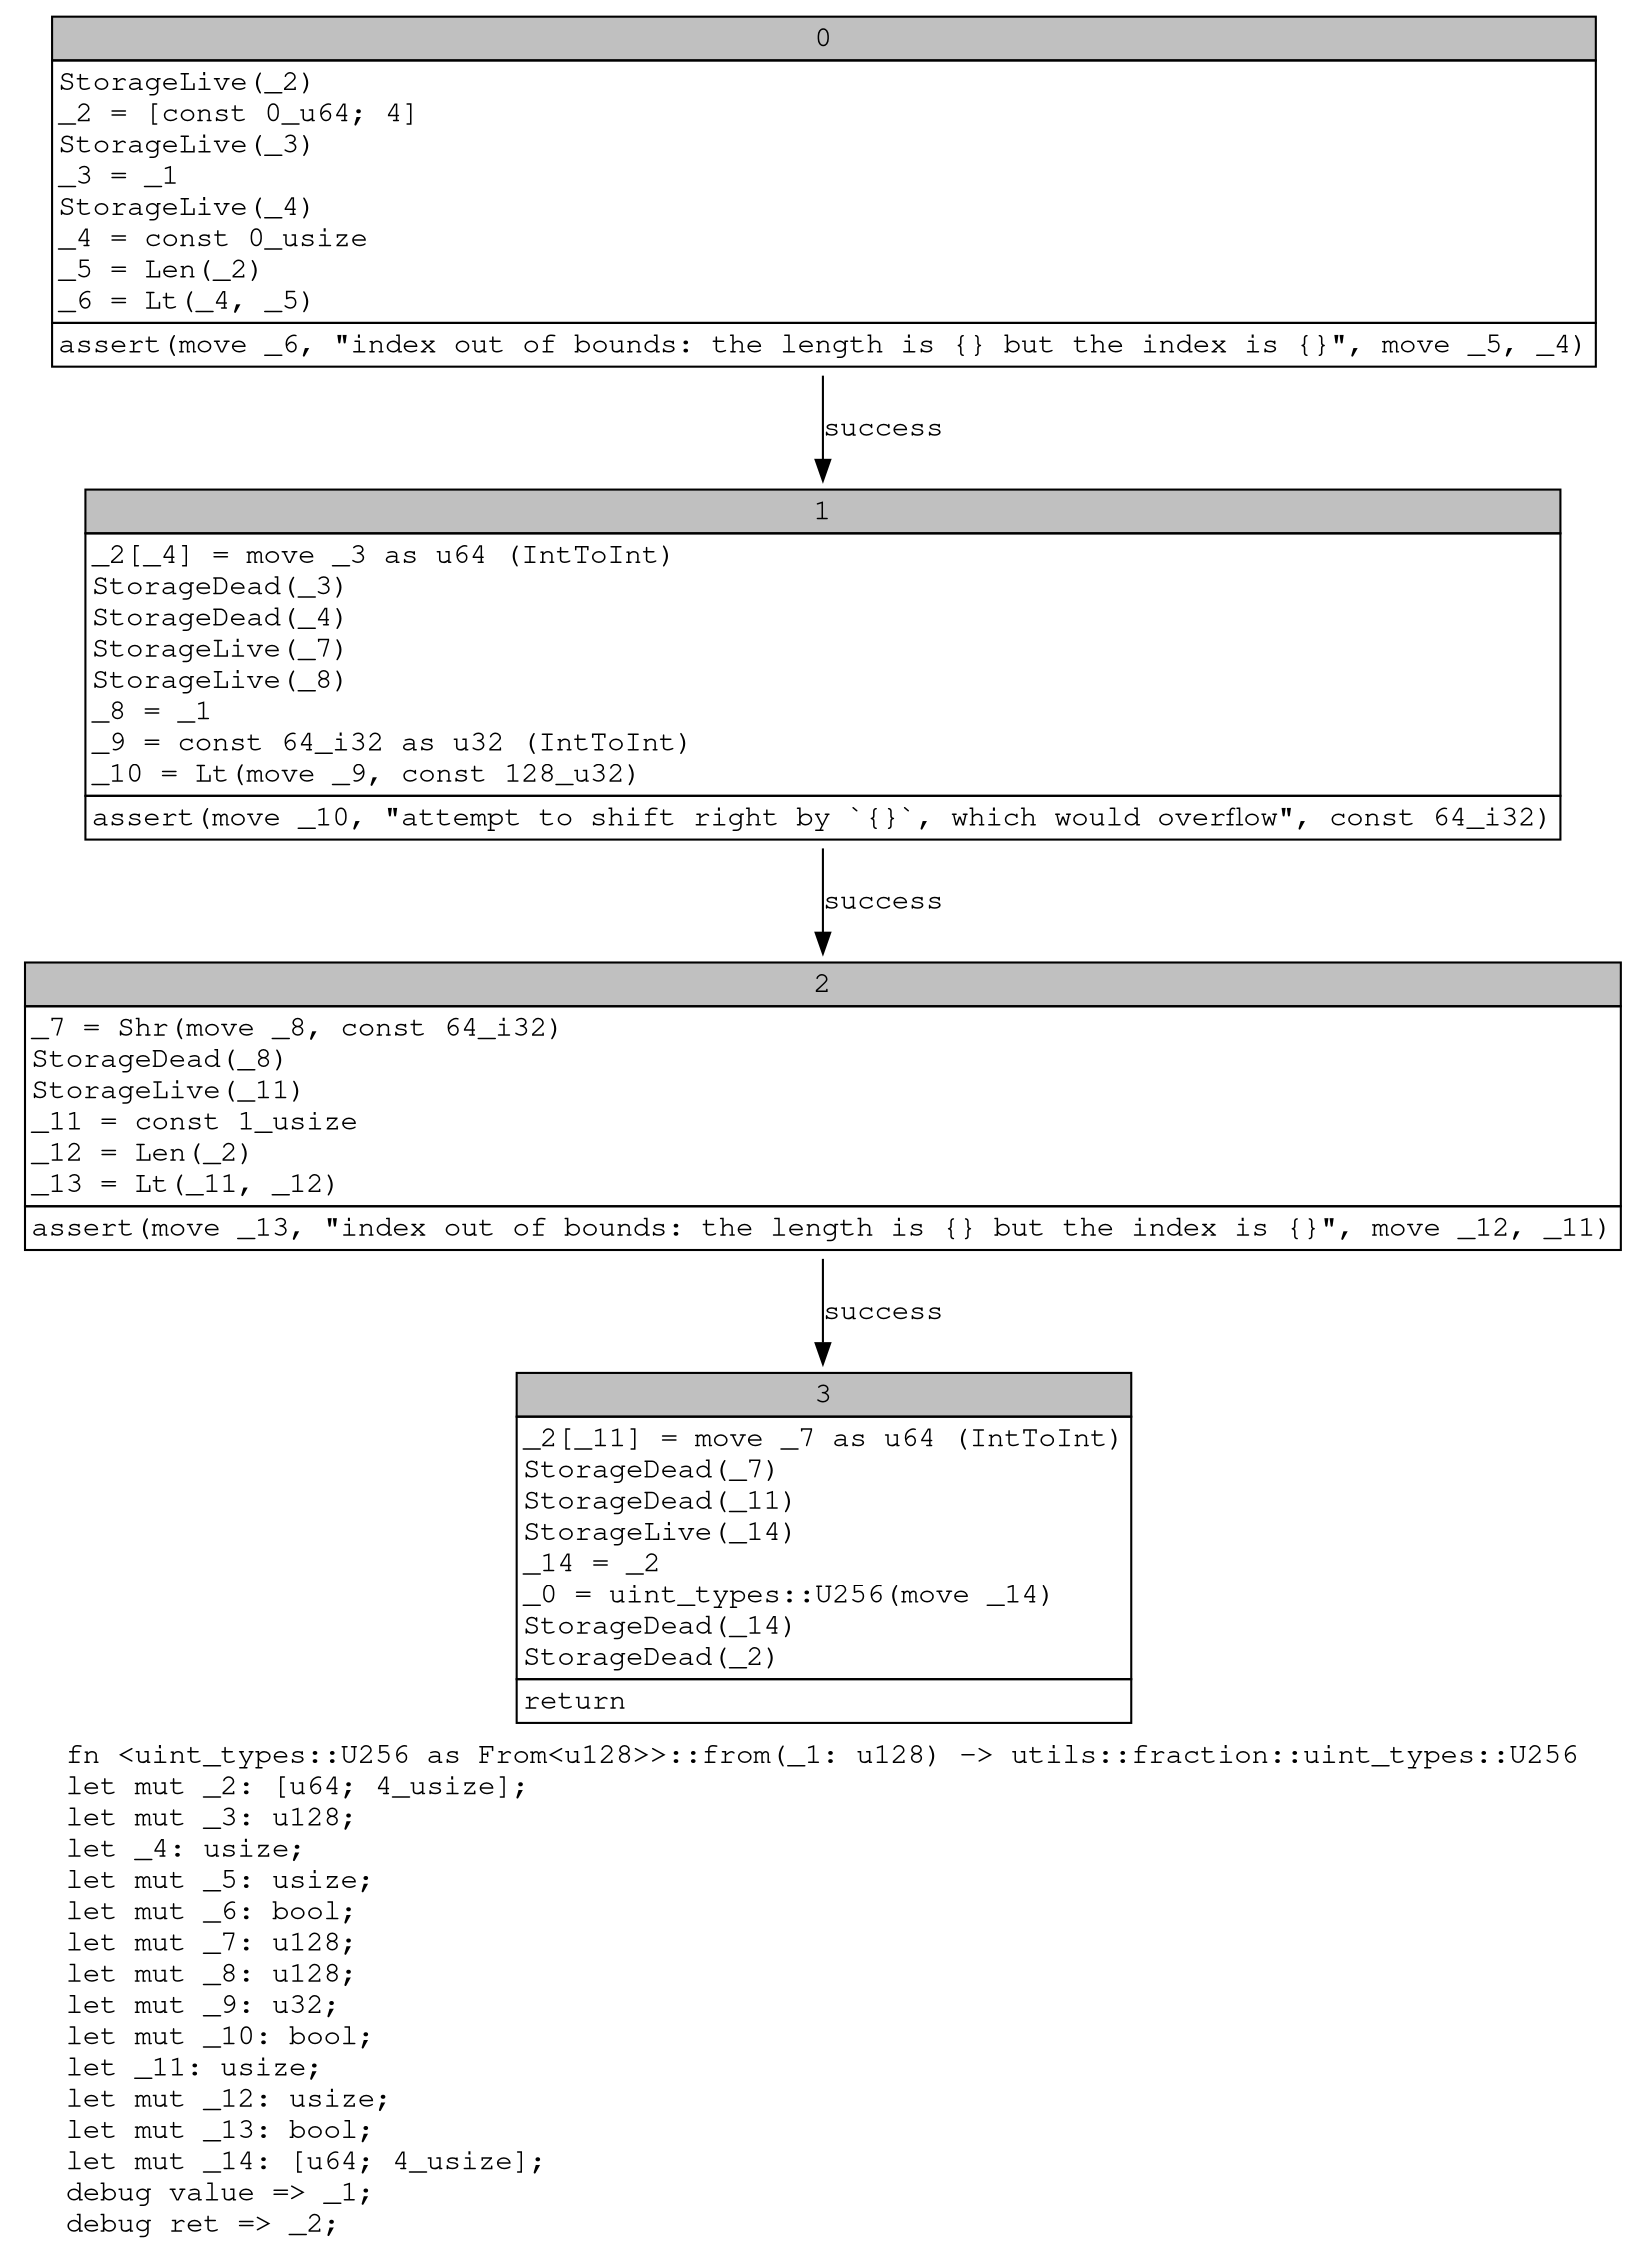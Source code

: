 digraph Mir_0_11319 {
    graph [fontname="Courier, monospace"];
    node [fontname="Courier, monospace"];
    edge [fontname="Courier, monospace"];
    label=<fn &lt;uint_types::U256 as From&lt;u128&gt;&gt;::from(_1: u128) -&gt; utils::fraction::uint_types::U256<br align="left"/>let mut _2: [u64; 4_usize];<br align="left"/>let mut _3: u128;<br align="left"/>let _4: usize;<br align="left"/>let mut _5: usize;<br align="left"/>let mut _6: bool;<br align="left"/>let mut _7: u128;<br align="left"/>let mut _8: u128;<br align="left"/>let mut _9: u32;<br align="left"/>let mut _10: bool;<br align="left"/>let _11: usize;<br align="left"/>let mut _12: usize;<br align="left"/>let mut _13: bool;<br align="left"/>let mut _14: [u64; 4_usize];<br align="left"/>debug value =&gt; _1;<br align="left"/>debug ret =&gt; _2;<br align="left"/>>;
    bb0__0_11319 [shape="none", label=<<table border="0" cellborder="1" cellspacing="0"><tr><td bgcolor="gray" align="center" colspan="1">0</td></tr><tr><td align="left" balign="left">StorageLive(_2)<br/>_2 = [const 0_u64; 4]<br/>StorageLive(_3)<br/>_3 = _1<br/>StorageLive(_4)<br/>_4 = const 0_usize<br/>_5 = Len(_2)<br/>_6 = Lt(_4, _5)<br/></td></tr><tr><td align="left">assert(move _6, &quot;index out of bounds: the length is {} but the index is {}&quot;, move _5, _4)</td></tr></table>>];
    bb1__0_11319 [shape="none", label=<<table border="0" cellborder="1" cellspacing="0"><tr><td bgcolor="gray" align="center" colspan="1">1</td></tr><tr><td align="left" balign="left">_2[_4] = move _3 as u64 (IntToInt)<br/>StorageDead(_3)<br/>StorageDead(_4)<br/>StorageLive(_7)<br/>StorageLive(_8)<br/>_8 = _1<br/>_9 = const 64_i32 as u32 (IntToInt)<br/>_10 = Lt(move _9, const 128_u32)<br/></td></tr><tr><td align="left">assert(move _10, &quot;attempt to shift right by `{}`, which would overflow&quot;, const 64_i32)</td></tr></table>>];
    bb2__0_11319 [shape="none", label=<<table border="0" cellborder="1" cellspacing="0"><tr><td bgcolor="gray" align="center" colspan="1">2</td></tr><tr><td align="left" balign="left">_7 = Shr(move _8, const 64_i32)<br/>StorageDead(_8)<br/>StorageLive(_11)<br/>_11 = const 1_usize<br/>_12 = Len(_2)<br/>_13 = Lt(_11, _12)<br/></td></tr><tr><td align="left">assert(move _13, &quot;index out of bounds: the length is {} but the index is {}&quot;, move _12, _11)</td></tr></table>>];
    bb3__0_11319 [shape="none", label=<<table border="0" cellborder="1" cellspacing="0"><tr><td bgcolor="gray" align="center" colspan="1">3</td></tr><tr><td align="left" balign="left">_2[_11] = move _7 as u64 (IntToInt)<br/>StorageDead(_7)<br/>StorageDead(_11)<br/>StorageLive(_14)<br/>_14 = _2<br/>_0 = uint_types::U256(move _14)<br/>StorageDead(_14)<br/>StorageDead(_2)<br/></td></tr><tr><td align="left">return</td></tr></table>>];
    bb0__0_11319 -> bb1__0_11319 [label="success"];
    bb1__0_11319 -> bb2__0_11319 [label="success"];
    bb2__0_11319 -> bb3__0_11319 [label="success"];
}
